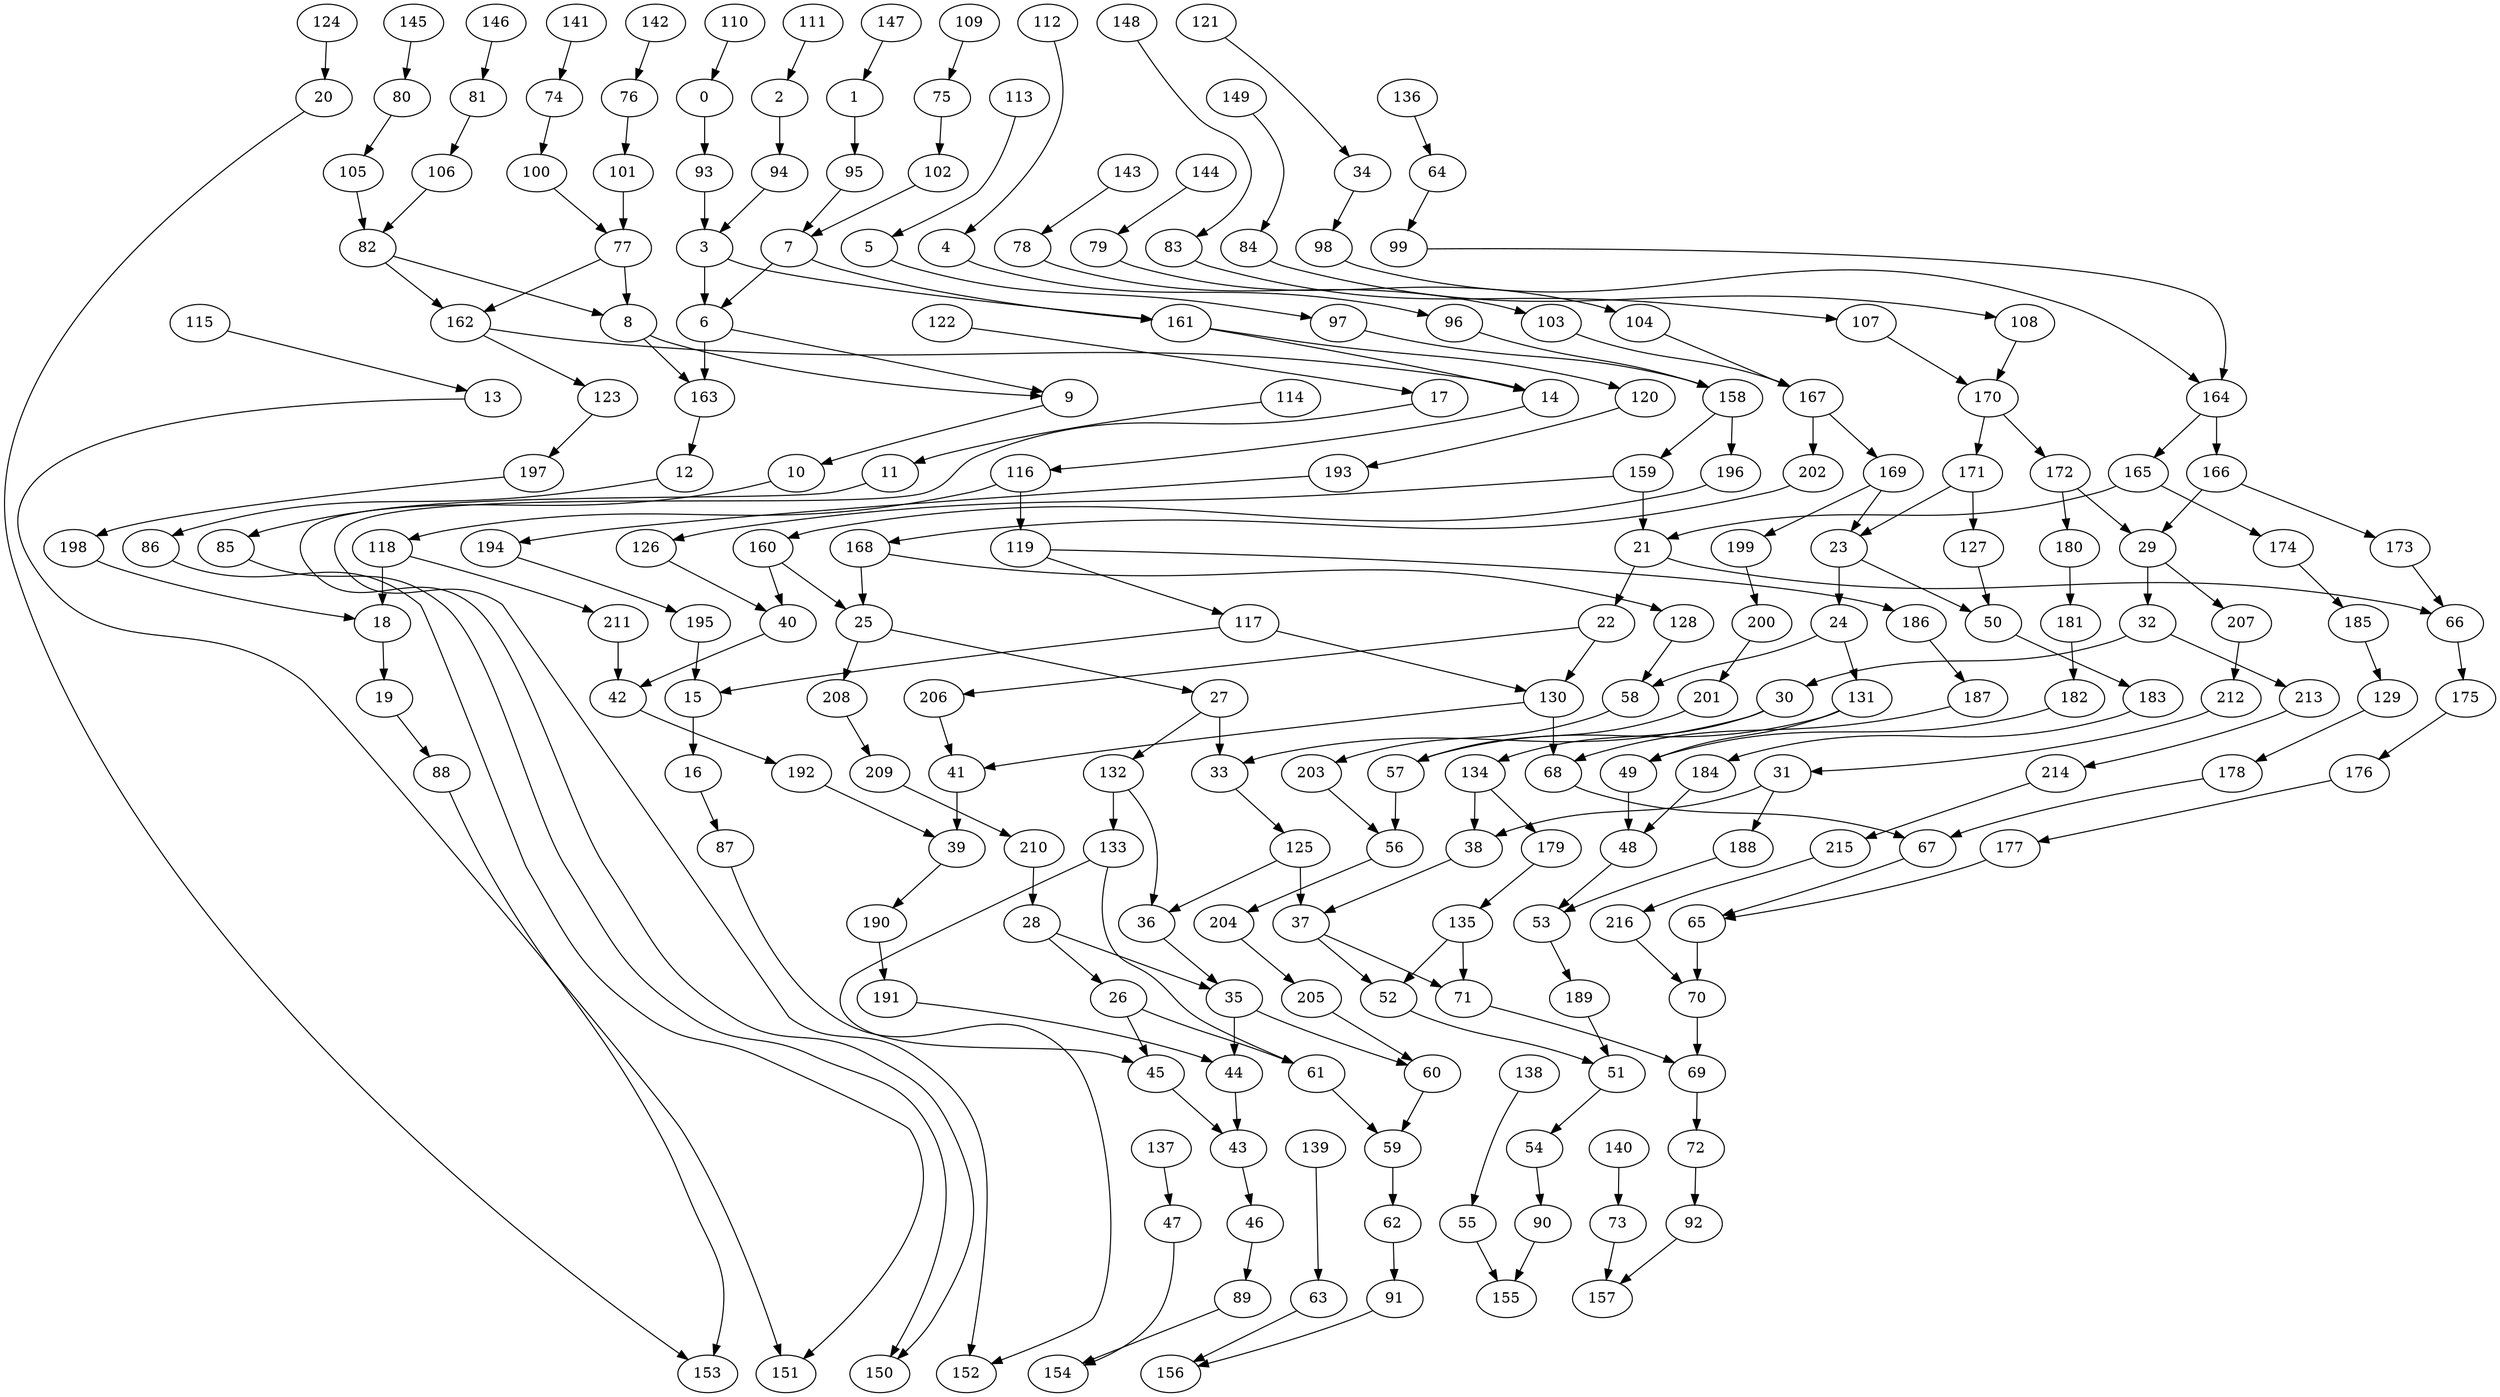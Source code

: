 digraph g {
0;
1;
2;
3;
4;
5;
6;
7;
8;
9;
10;
11;
12;
13;
14;
15;
16;
17;
18;
19;
20;
21;
22;
23;
24;
25;
26;
27;
28;
29;
30;
31;
32;
33;
34;
35;
36;
37;
38;
39;
40;
41;
42;
43;
44;
45;
46;
47;
48;
49;
50;
51;
52;
53;
54;
55;
56;
57;
58;
59;
60;
61;
62;
63;
64;
65;
66;
67;
68;
69;
70;
71;
72;
73;
74;
75;
76;
77;
78;
79;
80;
81;
82;
83;
84;
85;
86;
87;
88;
89;
90;
91;
92;
93;
94;
95;
96;
97;
98;
99;
100;
101;
102;
103;
104;
105;
106;
107;
108;
109;
110;
111;
112;
113;
114;
115;
116;
117;
118;
119;
120;
121;
122;
123;
124;
125;
126;
127;
128;
129;
130;
131;
132;
133;
134;
135;
136;
137;
138;
139;
140;
141;
142;
143;
144;
145;
146;
147;
148;
149;
150;
151;
152;
153;
154;
155;
156;
157;
158;
159;
160;
161;
162;
163;
164;
165;
166;
167;
168;
169;
170;
171;
172;
173;
174;
175;
176;
177;
178;
179;
180;
181;
182;
183;
184;
185;
186;
187;
188;
189;
190;
191;
192;
193;
194;
195;
196;
197;
198;
199;
200;
201;
202;
203;
204;
205;
206;
207;
208;
209;
210;
211;
212;
213;
214;
215;
216;
0 -> 93 [weight=0];
1 -> 95 [weight=1];
2 -> 94 [weight=0];
3 -> 6 [weight=1];
3 -> 161 [weight=0];
4 -> 96 [weight=0];
5 -> 97 [weight=0];
6 -> 9 [weight=0];
6 -> 163 [weight=1];
7 -> 6 [weight=0];
7 -> 161 [weight=0];
8 -> 9 [weight=0];
8 -> 163 [weight=0];
9 -> 10 [weight=0];
10 -> 85 [weight=0];
11 -> 150 [weight=0];
12 -> 86 [weight=0];
13 -> 151 [weight=0];
14 -> 116 [weight=0];
15 -> 16 [weight=4];
16 -> 87 [weight=0];
17 -> 152 [weight=0];
18 -> 19 [weight=0];
19 -> 88 [weight=0];
20 -> 153 [weight=0];
21 -> 66 [weight=0];
21 -> 22 [weight=1];
22 -> 130 [weight=0];
22 -> 206 [weight=0];
23 -> 24 [weight=2];
23 -> 50 [weight=0];
24 -> 131 [weight=1];
24 -> 58 [weight=0];
25 -> 27 [weight=0];
25 -> 208 [weight=0];
26 -> 45 [weight=0];
26 -> 61 [weight=0];
27 -> 33 [weight=1];
27 -> 132 [weight=0];
28 -> 35 [weight=0];
28 -> 26 [weight=0];
29 -> 32 [weight=1];
29 -> 207 [weight=0];
30 -> 33 [weight=0];
30 -> 134 [weight=0];
31 -> 188 [weight=0];
31 -> 38 [weight=1];
32 -> 30 [weight=1];
32 -> 213 [weight=0];
33 -> 125 [weight=0];
34 -> 98 [weight=0];
35 -> 60 [weight=0];
35 -> 44 [weight=1];
36 -> 35 [weight=0];
37 -> 52 [weight=0];
37 -> 71 [weight=0];
38 -> 37 [weight=0];
39 -> 190 [weight=0];
40 -> 42 [weight=0];
41 -> 39 [weight=1];
42 -> 192 [weight=0];
43 -> 46 [weight=0];
44 -> 43 [weight=0];
45 -> 43 [weight=0];
46 -> 89 [weight=0];
47 -> 154 [weight=0];
48 -> 53 [weight=0];
49 -> 48 [weight=1];
50 -> 183 [weight=0];
51 -> 54 [weight=0];
52 -> 51 [weight=0];
53 -> 189 [weight=0];
54 -> 90 [weight=0];
55 -> 155 [weight=0];
56 -> 204 [weight=0];
57 -> 56 [weight=0];
58 -> 203 [weight=0];
59 -> 62 [weight=3];
60 -> 59 [weight=0];
61 -> 59 [weight=0];
62 -> 91 [weight=0];
63 -> 156 [weight=0];
64 -> 99 [weight=0];
65 -> 70 [weight=1];
66 -> 175 [weight=0];
67 -> 65 [weight=0];
68 -> 67 [weight=0];
69 -> 72 [weight=0];
70 -> 69 [weight=1];
71 -> 69 [weight=0];
72 -> 92 [weight=0];
73 -> 157 [weight=0];
74 -> 100 [weight=0];
75 -> 102 [weight=0];
76 -> 101 [weight=0];
77 -> 162 [weight=0];
77 -> 8 [weight=0];
78 -> 103 [weight=0];
79 -> 104 [weight=0];
80 -> 105 [weight=0];
81 -> 106 [weight=0];
82 -> 162 [weight=0];
82 -> 8 [weight=0];
83 -> 107 [weight=0];
84 -> 108 [weight=0];
85 -> 150 [weight=0];
86 -> 151 [weight=0];
87 -> 152 [weight=0];
88 -> 153 [weight=0];
89 -> 154 [weight=0];
90 -> 155 [weight=0];
91 -> 156 [weight=0];
92 -> 157 [weight=0];
93 -> 3 [weight=1];
94 -> 3 [weight=0];
95 -> 7 [weight=0];
96 -> 158 [weight=0];
97 -> 158 [weight=0];
98 -> 164 [weight=0];
99 -> 164 [weight=0];
100 -> 77 [weight=0];
101 -> 77 [weight=1];
102 -> 7 [weight=0];
103 -> 167 [weight=0];
104 -> 167 [weight=0];
105 -> 82 [weight=0];
106 -> 82 [weight=0];
107 -> 170 [weight=0];
108 -> 170 [weight=0];
109 -> 75 [weight=0];
110 -> 0 [weight=0];
111 -> 2 [weight=0];
112 -> 4 [weight=0];
113 -> 5 [weight=0];
114 -> 11 [weight=0];
115 -> 13 [weight=0];
116 -> 119 [weight=1];
116 -> 118 [weight=0];
117 -> 15 [weight=0];
117 -> 130 [weight=0];
118 -> 18 [weight=2];
118 -> 211 [weight=0];
119 -> 117 [weight=0];
119 -> 186 [weight=0];
120 -> 193 [weight=0];
121 -> 34 [weight=0];
122 -> 17 [weight=0];
123 -> 197 [weight=0];
124 -> 20 [weight=0];
125 -> 36 [weight=0];
125 -> 37 [weight=0];
126 -> 40 [weight=0];
127 -> 50 [weight=0];
128 -> 58 [weight=0];
129 -> 178 [weight=0];
130 -> 41 [weight=0];
130 -> 68 [weight=1];
131 -> 49 [weight=0];
131 -> 57 [weight=0];
132 -> 36 [weight=0];
132 -> 133 [weight=1];
133 -> 61 [weight=0];
133 -> 45 [weight=0];
134 -> 179 [weight=0];
134 -> 38 [weight=0];
135 -> 71 [weight=0];
135 -> 52 [weight=0];
136 -> 64 [weight=0];
137 -> 47 [weight=0];
138 -> 55 [weight=0];
139 -> 63 [weight=0];
140 -> 73 [weight=0];
141 -> 74 [weight=0];
142 -> 76 [weight=0];
143 -> 78 [weight=0];
144 -> 79 [weight=0];
145 -> 80 [weight=0];
146 -> 81 [weight=0];
147 -> 1 [weight=0];
148 -> 83 [weight=0];
149 -> 84 [weight=0];
158 -> 196 [weight=0];
158 -> 159 [weight=0];
159 -> 126 [weight=0];
159 -> 21 [weight=2];
160 -> 40 [weight=0];
160 -> 25 [weight=0];
161 -> 120 [weight=0];
161 -> 14 [weight=0];
162 -> 123 [weight=0];
162 -> 14 [weight=0];
163 -> 12 [weight=0];
164 -> 166 [weight=1];
164 -> 165 [weight=0];
165 -> 21 [weight=1];
165 -> 174 [weight=0];
166 -> 173 [weight=0];
166 -> 29 [weight=1];
167 -> 169 [weight=0];
167 -> 202 [weight=2];
168 -> 128 [weight=0];
168 -> 25 [weight=0];
169 -> 23 [weight=0];
169 -> 199 [weight=0];
170 -> 171 [weight=0];
170 -> 172 [weight=0];
171 -> 127 [weight=0];
171 -> 23 [weight=0];
172 -> 180 [weight=0];
172 -> 29 [weight=2];
173 -> 66 [weight=0];
174 -> 185 [weight=0];
175 -> 176 [weight=0];
176 -> 177 [weight=0];
177 -> 65 [weight=0];
178 -> 67 [weight=0];
179 -> 135 [weight=0];
180 -> 181 [weight=0];
181 -> 182 [weight=0];
182 -> 49 [weight=0];
183 -> 184 [weight=0];
184 -> 48 [weight=0];
185 -> 129 [weight=0];
186 -> 187 [weight=0];
187 -> 68 [weight=0];
188 -> 53 [weight=0];
189 -> 51 [weight=0];
190 -> 191 [weight=0];
191 -> 44 [weight=0];
192 -> 39 [weight=0];
193 -> 194 [weight=0];
194 -> 195 [weight=0];
195 -> 15 [weight=0];
196 -> 160 [weight=0];
197 -> 198 [weight=0];
198 -> 18 [weight=0];
199 -> 200 [weight=0];
200 -> 201 [weight=0];
201 -> 57 [weight=0];
202 -> 168 [weight=0];
203 -> 56 [weight=0];
204 -> 205 [weight=0];
205 -> 60 [weight=0];
206 -> 41 [weight=0];
207 -> 212 [weight=0];
208 -> 209 [weight=0];
209 -> 210 [weight=0];
210 -> 28 [weight=0];
211 -> 42 [weight=3];
212 -> 31 [weight=0];
213 -> 214 [weight=0];
214 -> 215 [weight=0];
215 -> 216 [weight=0];
216 -> 70 [weight=0];
}
